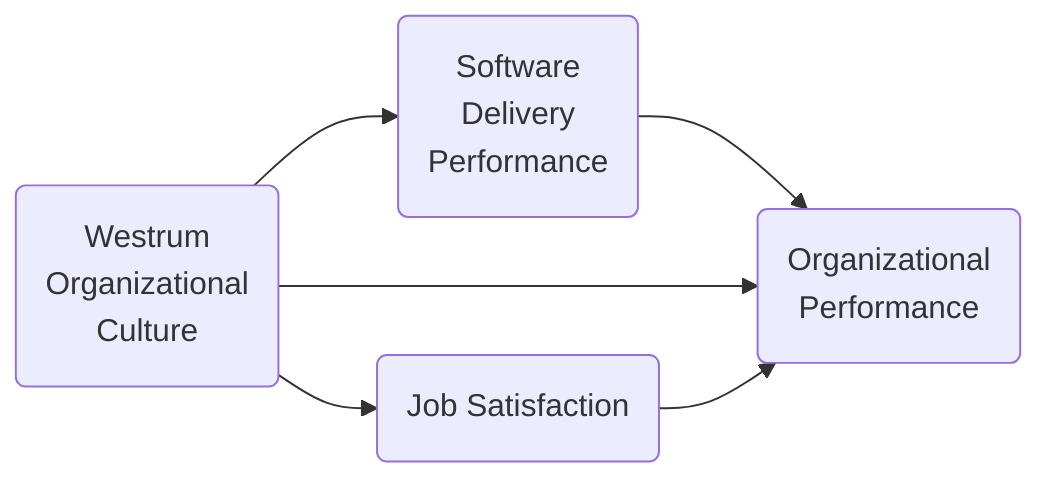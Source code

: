 graph LR
OC("Westrum<br/>Organizational<br/>Culture")
JS("Job Satisfaction")
SD("Software<br/>Delivery<br/>Performance")
OP("Organizational<br/>Performance")
OC --> SD
SD --> OP
OC --> JS
OC --> OP
JS --> OP